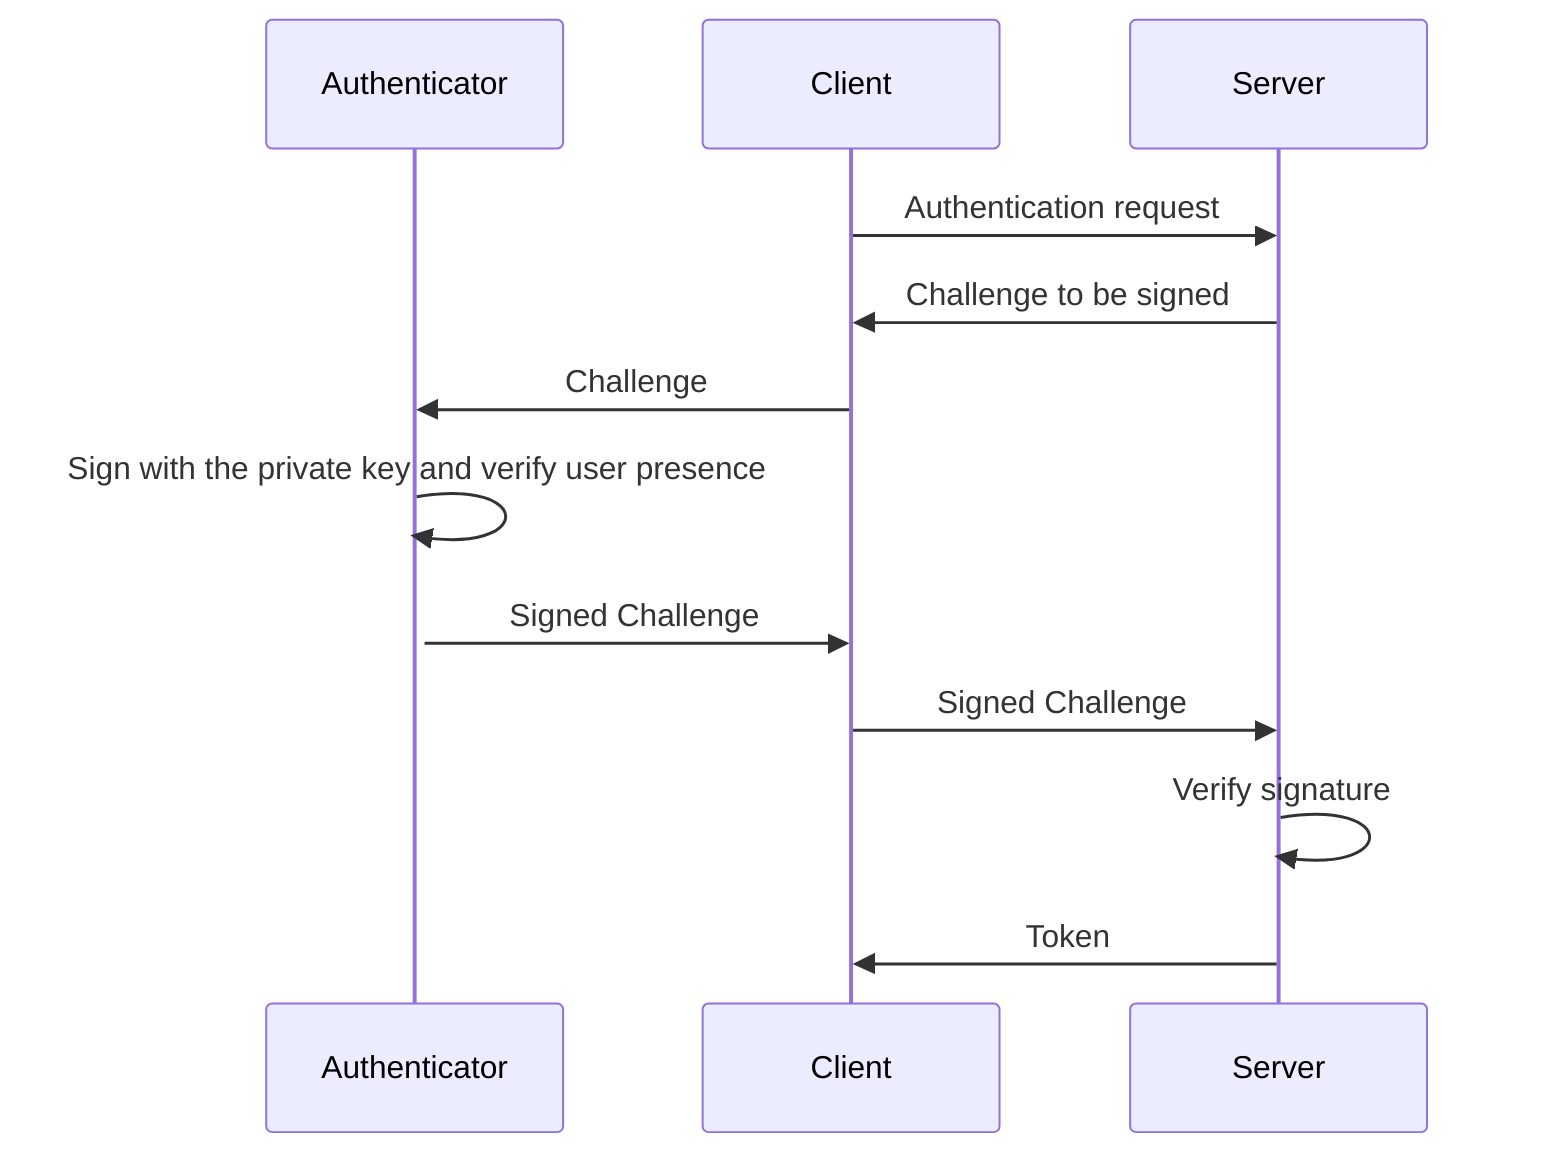 sequenceDiagram

    participant Authenticator
    Client->>Server: Authentication request
    Server->>Client: Challenge to be signed
    Client->>Authenticator: Challenge
    Authenticator->>+Authenticator: Sign with the private key and verify user presence
    Authenticator->>Client: Signed Challenge
    Client->>Server: Signed Challenge
    Server->>Server: Verify signature
    Server->>Client: Token